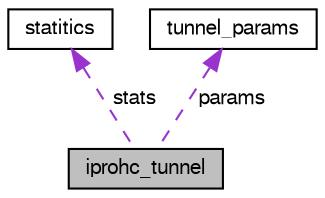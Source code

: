 digraph "iprohc_tunnel"
{
  edge [fontname="FreeSans",fontsize="10",labelfontname="FreeSans",labelfontsize="10"];
  node [fontname="FreeSans",fontsize="10",shape=record];
  Node1 [label="iprohc_tunnel",height=0.2,width=0.4,color="black", fillcolor="grey75", style="filled" fontcolor="black"];
  Node2 -> Node1 [dir="back",color="darkorchid3",fontsize="10",style="dashed",label=" stats" ,fontname="FreeSans"];
  Node2 [label="statitics",height=0.2,width=0.4,color="black", fillcolor="white", style="filled",URL="$structstatitics.html"];
  Node3 -> Node1 [dir="back",color="darkorchid3",fontsize="10",style="dashed",label=" params" ,fontname="FreeSans"];
  Node3 [label="tunnel_params",height=0.2,width=0.4,color="black", fillcolor="white", style="filled",URL="$structtunnel__params.html"];
}

